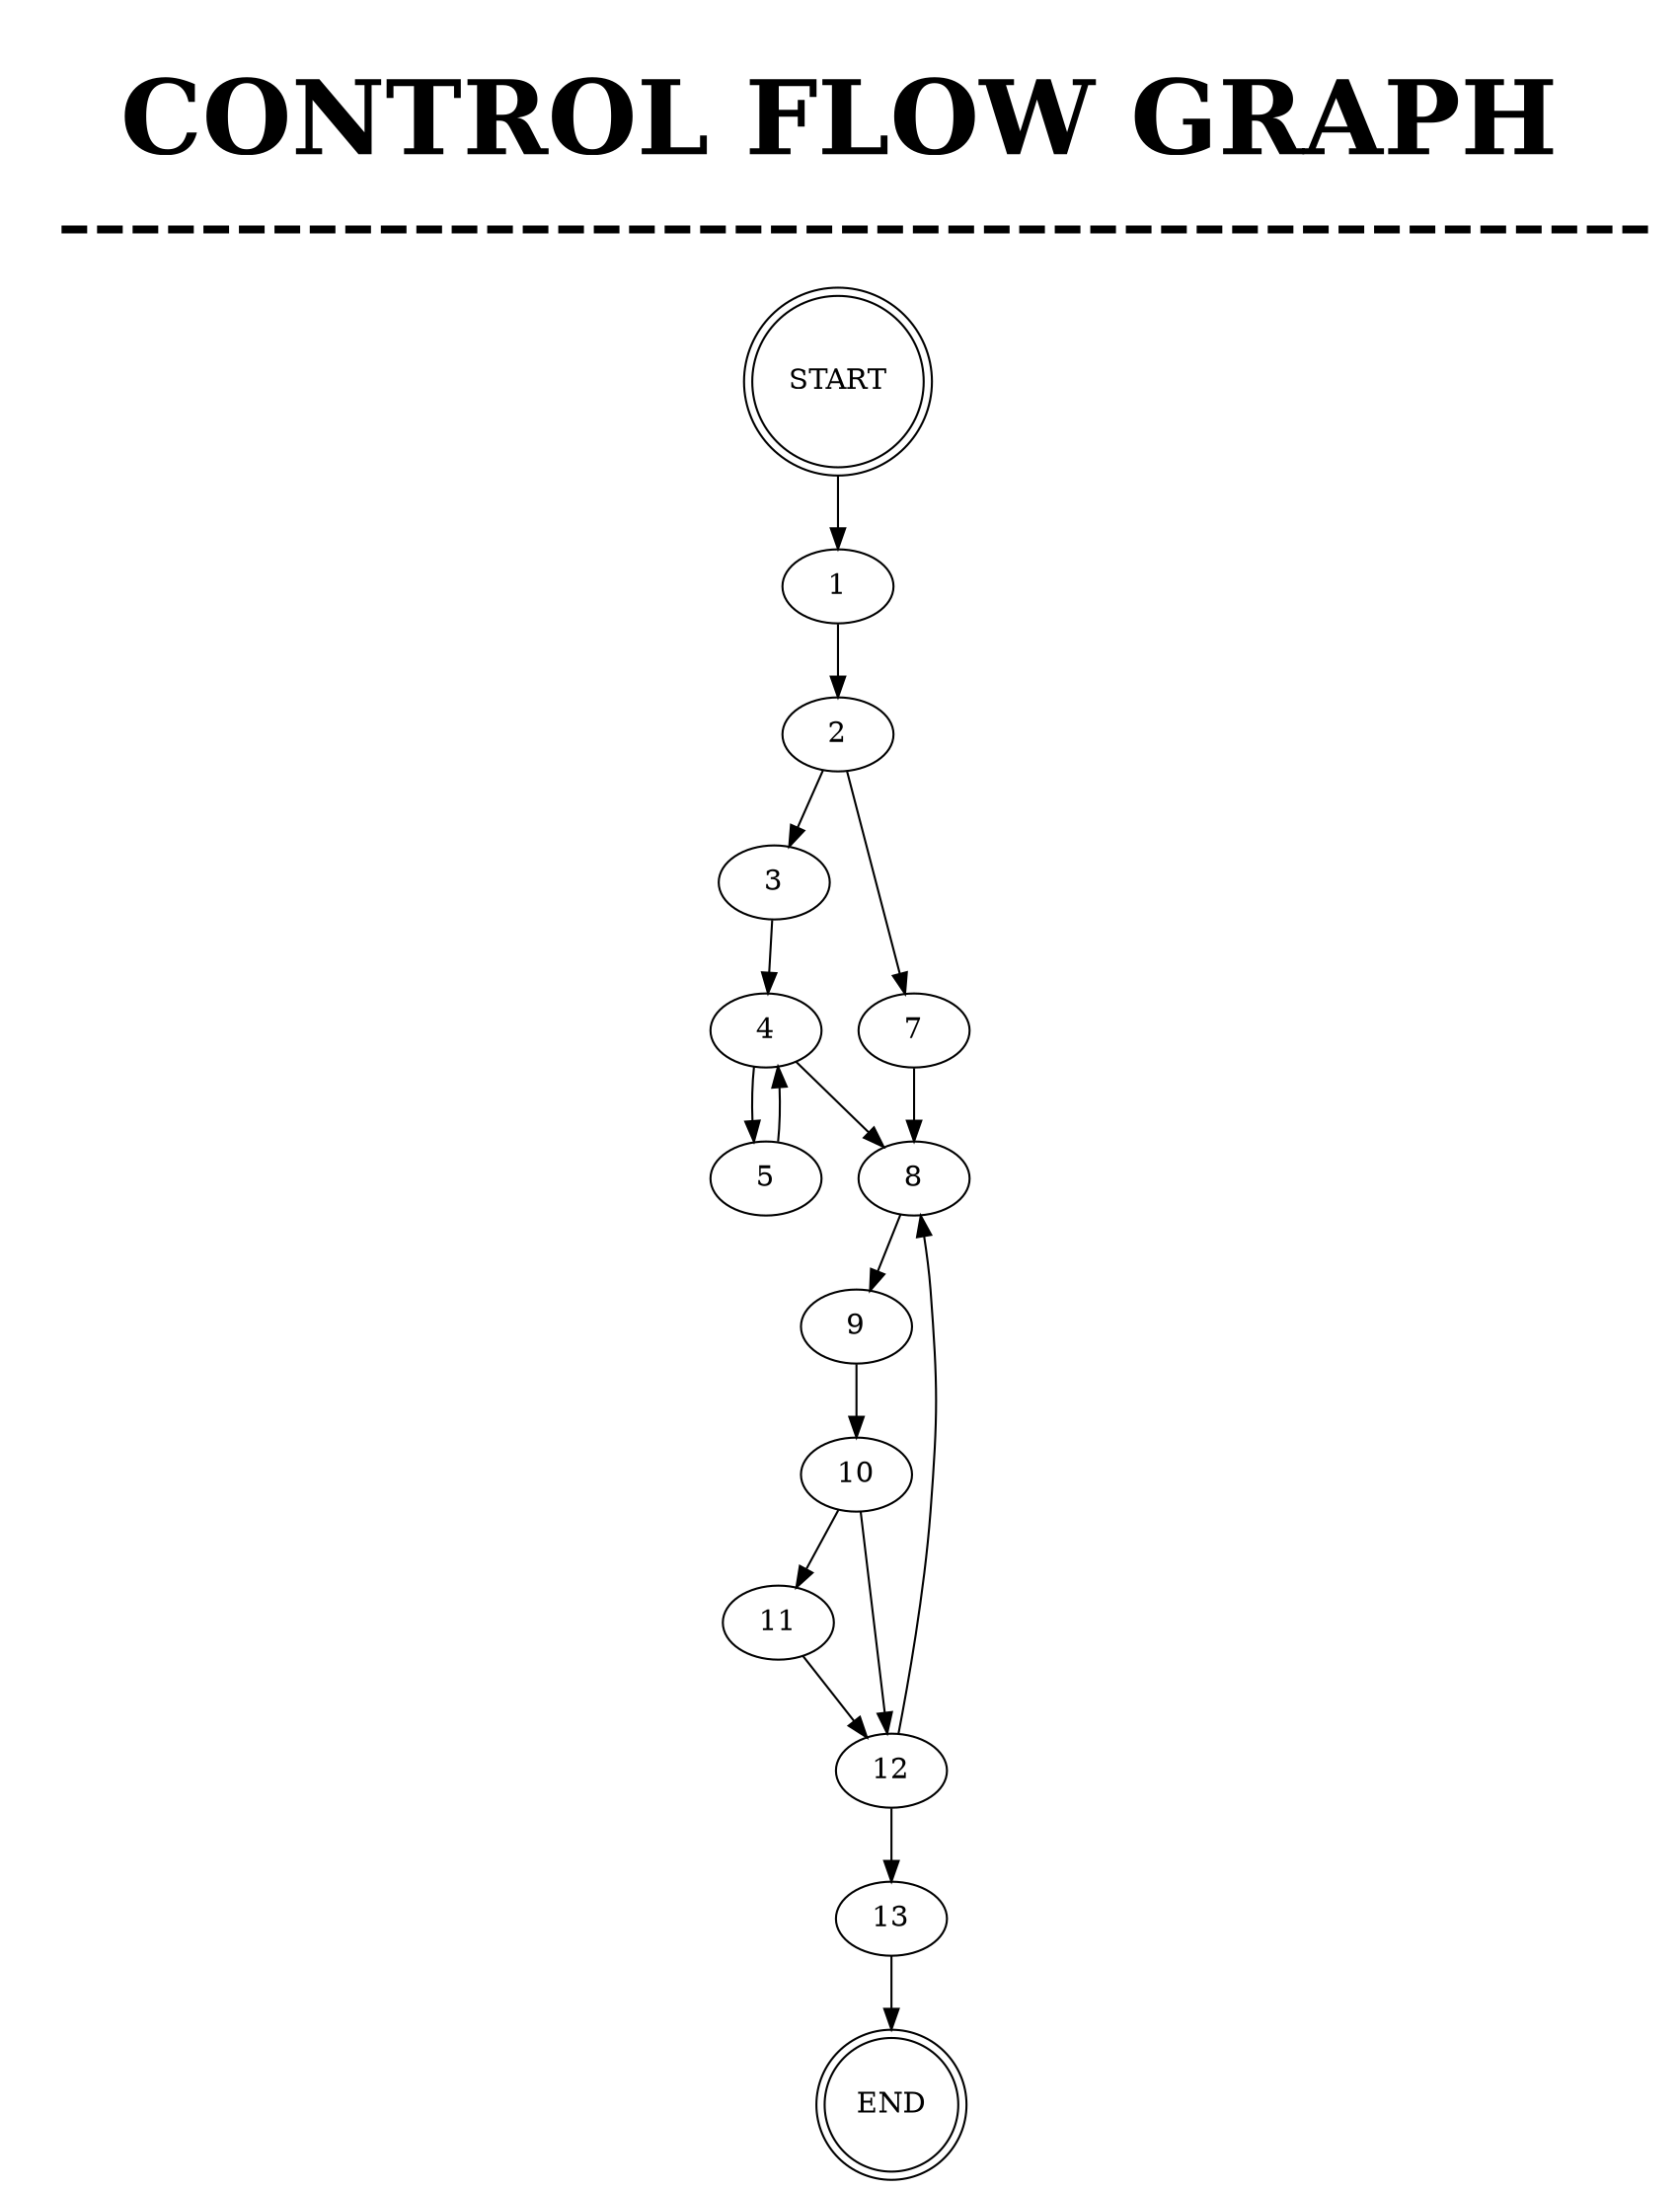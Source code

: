 digraph G {
label = <<br/><br/><font point-size='50'><b>CONTROL FLOW GRAPH</b><br/> 
---------------------------------------------</font><br/>>; labelloc = t;START->1;
1->2;
2->3;
3->4;
4->5;
5->4;
4->8;
8->9;
9->10;
10->11;
11->12;
12->8;
12->13;
10->12;
2->7;
7->8;
13->"END"START [shape = doublecircle];
	END [shape = doublecircle];}